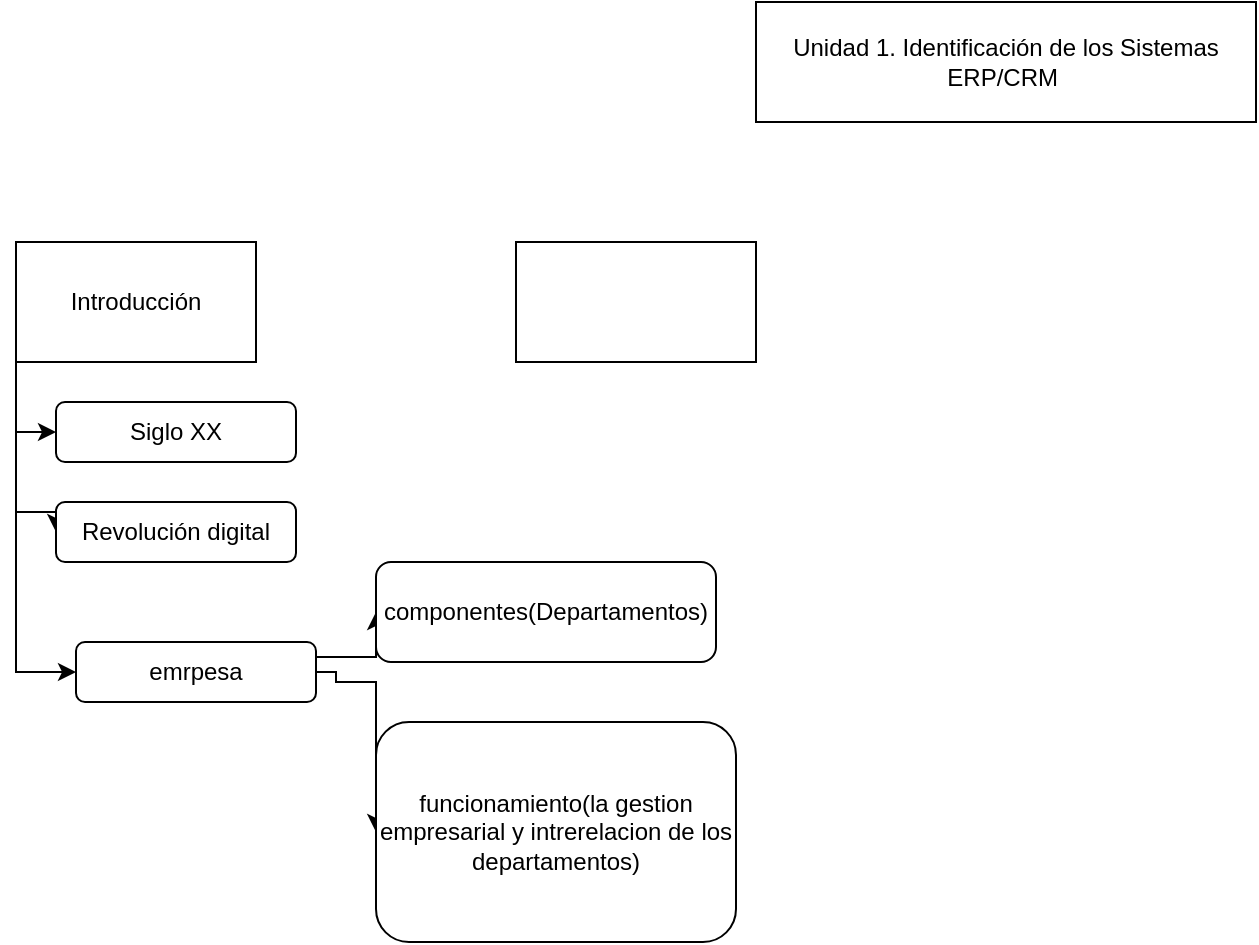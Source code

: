 <mxfile version="24.8.3">
  <diagram name="Página-1" id="_OpcX7CHmwGCbE0Cd0Ah">
    <mxGraphModel dx="2173" dy="2450" grid="1" gridSize="10" guides="1" tooltips="1" connect="1" arrows="1" fold="1" page="1" pageScale="1" pageWidth="827" pageHeight="1169" math="0" shadow="0">
      <root>
        <mxCell id="0" />
        <mxCell id="1" parent="0" />
        <mxCell id="B7mQQOBLMKgcxqiVuBdQ-1" value="Unidad 1. Identificación de los Sistemas ERP/CRM&amp;nbsp;" style="rounded=0;whiteSpace=wrap;html=1;" vertex="1" parent="1">
          <mxGeometry x="390" y="90" width="250" height="60" as="geometry" />
        </mxCell>
        <mxCell id="B7mQQOBLMKgcxqiVuBdQ-11" style="edgeStyle=orthogonalEdgeStyle;rounded=0;orthogonalLoop=1;jettySize=auto;html=1;exitX=0.5;exitY=1;exitDx=0;exitDy=0;entryX=0;entryY=0.5;entryDx=0;entryDy=0;" edge="1" parent="1" source="B7mQQOBLMKgcxqiVuBdQ-2" target="B7mQQOBLMKgcxqiVuBdQ-4">
          <mxGeometry relative="1" as="geometry">
            <Array as="points">
              <mxPoint x="20" y="270" />
              <mxPoint x="20" y="305" />
            </Array>
          </mxGeometry>
        </mxCell>
        <mxCell id="B7mQQOBLMKgcxqiVuBdQ-12" style="edgeStyle=orthogonalEdgeStyle;rounded=0;orthogonalLoop=1;jettySize=auto;html=1;entryX=0;entryY=0.5;entryDx=0;entryDy=0;" edge="1" parent="1" source="B7mQQOBLMKgcxqiVuBdQ-2" target="B7mQQOBLMKgcxqiVuBdQ-3">
          <mxGeometry relative="1" as="geometry">
            <Array as="points">
              <mxPoint x="20" y="345" />
            </Array>
          </mxGeometry>
        </mxCell>
        <mxCell id="B7mQQOBLMKgcxqiVuBdQ-13" style="edgeStyle=orthogonalEdgeStyle;rounded=0;orthogonalLoop=1;jettySize=auto;html=1;entryX=0;entryY=0.5;entryDx=0;entryDy=0;exitX=0;exitY=1;exitDx=0;exitDy=0;" edge="1" parent="1" source="B7mQQOBLMKgcxqiVuBdQ-2" target="B7mQQOBLMKgcxqiVuBdQ-5">
          <mxGeometry relative="1" as="geometry" />
        </mxCell>
        <mxCell id="B7mQQOBLMKgcxqiVuBdQ-2" value="Introducción" style="rounded=0;whiteSpace=wrap;html=1;" vertex="1" parent="1">
          <mxGeometry x="20" y="210" width="120" height="60" as="geometry" />
        </mxCell>
        <mxCell id="B7mQQOBLMKgcxqiVuBdQ-3" value="Revolución digital" style="rounded=1;whiteSpace=wrap;html=1;" vertex="1" parent="1">
          <mxGeometry x="40" y="340" width="120" height="30" as="geometry" />
        </mxCell>
        <mxCell id="B7mQQOBLMKgcxqiVuBdQ-4" value="Siglo XX" style="rounded=1;whiteSpace=wrap;html=1;" vertex="1" parent="1">
          <mxGeometry x="40" y="290" width="120" height="30" as="geometry" />
        </mxCell>
        <mxCell id="B7mQQOBLMKgcxqiVuBdQ-9" style="edgeStyle=orthogonalEdgeStyle;rounded=0;orthogonalLoop=1;jettySize=auto;html=1;exitX=1;exitY=0.25;exitDx=0;exitDy=0;entryX=0;entryY=0.5;entryDx=0;entryDy=0;" edge="1" parent="1" source="B7mQQOBLMKgcxqiVuBdQ-5" target="B7mQQOBLMKgcxqiVuBdQ-7">
          <mxGeometry relative="1" as="geometry" />
        </mxCell>
        <mxCell id="B7mQQOBLMKgcxqiVuBdQ-10" style="edgeStyle=orthogonalEdgeStyle;rounded=0;orthogonalLoop=1;jettySize=auto;html=1;exitX=1;exitY=0.5;exitDx=0;exitDy=0;entryX=0;entryY=0.5;entryDx=0;entryDy=0;" edge="1" parent="1" source="B7mQQOBLMKgcxqiVuBdQ-5" target="B7mQQOBLMKgcxqiVuBdQ-6">
          <mxGeometry relative="1" as="geometry">
            <Array as="points">
              <mxPoint x="180" y="425" />
              <mxPoint x="180" y="430" />
              <mxPoint x="200" y="430" />
            </Array>
          </mxGeometry>
        </mxCell>
        <mxCell id="B7mQQOBLMKgcxqiVuBdQ-5" value="emrpesa" style="rounded=1;whiteSpace=wrap;html=1;" vertex="1" parent="1">
          <mxGeometry x="50" y="410" width="120" height="30" as="geometry" />
        </mxCell>
        <mxCell id="B7mQQOBLMKgcxqiVuBdQ-6" value="funcionamiento(la gestion empresarial y intrerelacion de los departamentos)" style="rounded=1;whiteSpace=wrap;html=1;" vertex="1" parent="1">
          <mxGeometry x="200" y="450" width="180" height="110" as="geometry" />
        </mxCell>
        <mxCell id="B7mQQOBLMKgcxqiVuBdQ-7" value="componentes(Departamentos)" style="rounded=1;whiteSpace=wrap;html=1;" vertex="1" parent="1">
          <mxGeometry x="200" y="370" width="170" height="50" as="geometry" />
        </mxCell>
        <mxCell id="B7mQQOBLMKgcxqiVuBdQ-14" value="" style="rounded=0;whiteSpace=wrap;html=1;" vertex="1" parent="1">
          <mxGeometry x="270" y="210" width="120" height="60" as="geometry" />
        </mxCell>
      </root>
    </mxGraphModel>
  </diagram>
</mxfile>
